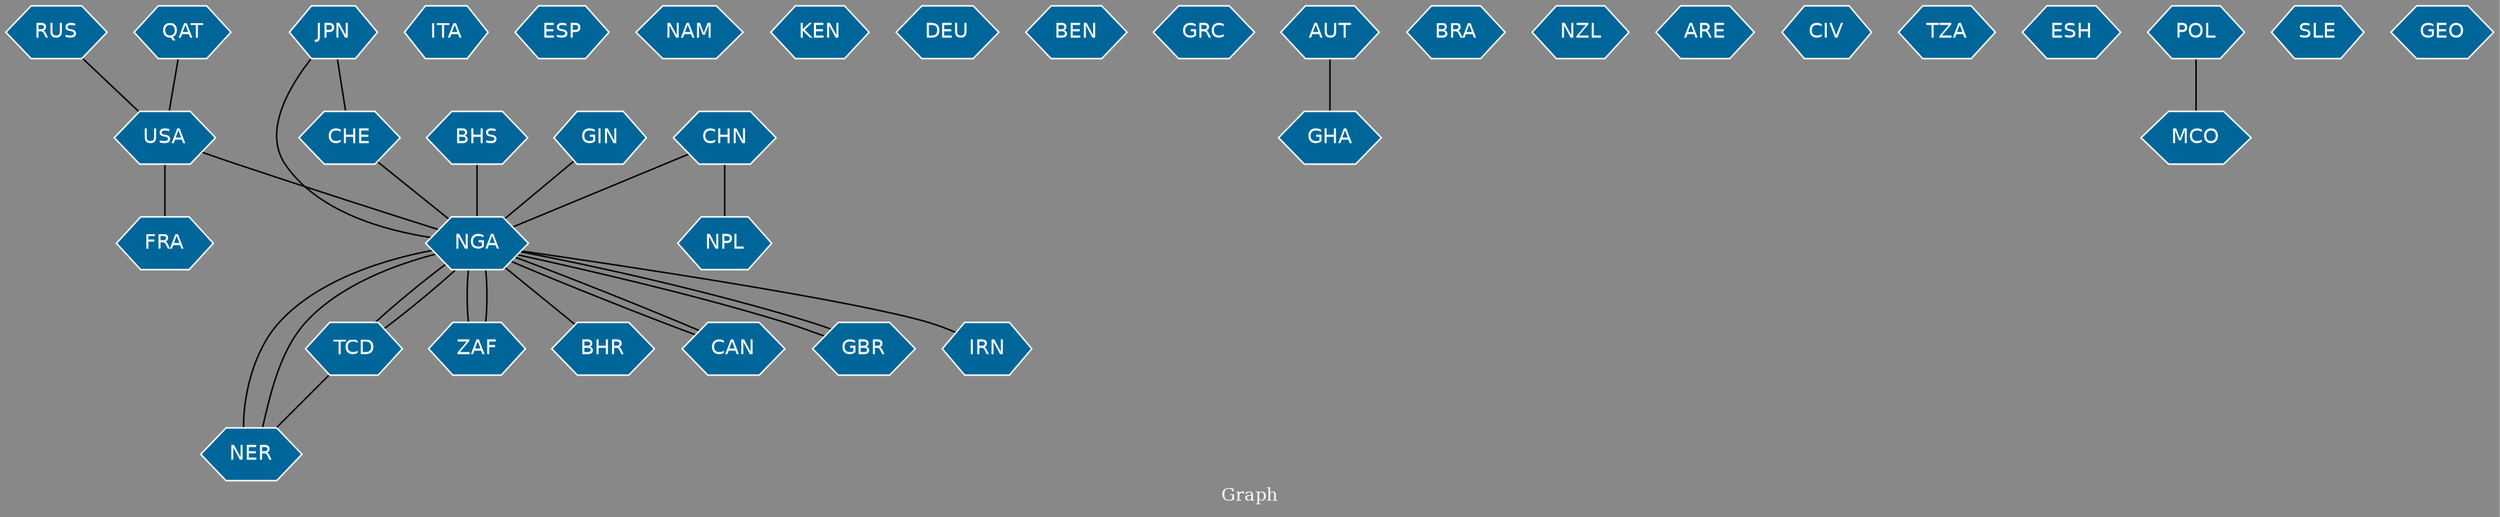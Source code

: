 // Countries together in item graph
graph {
	graph [bgcolor="#888888" fontcolor=white fontsize=12 label="Graph" outputorder=edgesfirst overlap=prism]
	node [color=white fillcolor="#006699" fontcolor=white fontname=Helvetica shape=hexagon style=filled]
	edge [arrowhead=open color=black fontcolor=white fontname=Courier fontsize=12]
		NGA [label=NGA]
		NER [label=NER]
		USA [label=USA]
		CHN [label=CHN]
		ITA [label=ITA]
		ESP [label=ESP]
		NAM [label=NAM]
		KEN [label=KEN]
		NPL [label=NPL]
		TCD [label=TCD]
		ZAF [label=ZAF]
		JPN [label=JPN]
		BHR [label=BHR]
		CHE [label=CHE]
		CAN [label=CAN]
		GBR [label=GBR]
		RUS [label=RUS]
		DEU [label=DEU]
		BHS [label=BHS]
		QAT [label=QAT]
		BEN [label=BEN]
		GIN [label=GIN]
		GRC [label=GRC]
		FRA [label=FRA]
		AUT [label=AUT]
		GHA [label=GHA]
		BRA [label=BRA]
		NZL [label=NZL]
		ARE [label=ARE]
		CIV [label=CIV]
		TZA [label=TZA]
		IRN [label=IRN]
		ESH [label=ESH]
		POL [label=POL]
		MCO [label=MCO]
		SLE [label=SLE]
		GEO [label=GEO]
			POL -- MCO [weight=1]
			TCD -- NGA [weight=3]
			QAT -- USA [weight=1]
			NGA -- BHR [weight=1]
			NER -- NGA [weight=2]
			TCD -- NER [weight=2]
			JPN -- NGA [weight=1]
			CAN -- NGA [weight=2]
			NGA -- ZAF [weight=1]
			AUT -- GHA [weight=1]
			GIN -- NGA [weight=1]
			RUS -- USA [weight=1]
			BHS -- NGA [weight=2]
			USA -- FRA [weight=1]
			NGA -- CAN [weight=1]
			GBR -- NGA [weight=1]
			NGA -- NER [weight=3]
			USA -- NGA [weight=1]
			CHE -- NGA [weight=1]
			CHN -- NGA [weight=2]
			CHN -- NPL [weight=1]
			NGA -- GBR [weight=4]
			JPN -- CHE [weight=1]
			NGA -- TCD [weight=1]
			NGA -- IRN [weight=1]
			ZAF -- NGA [weight=1]
}